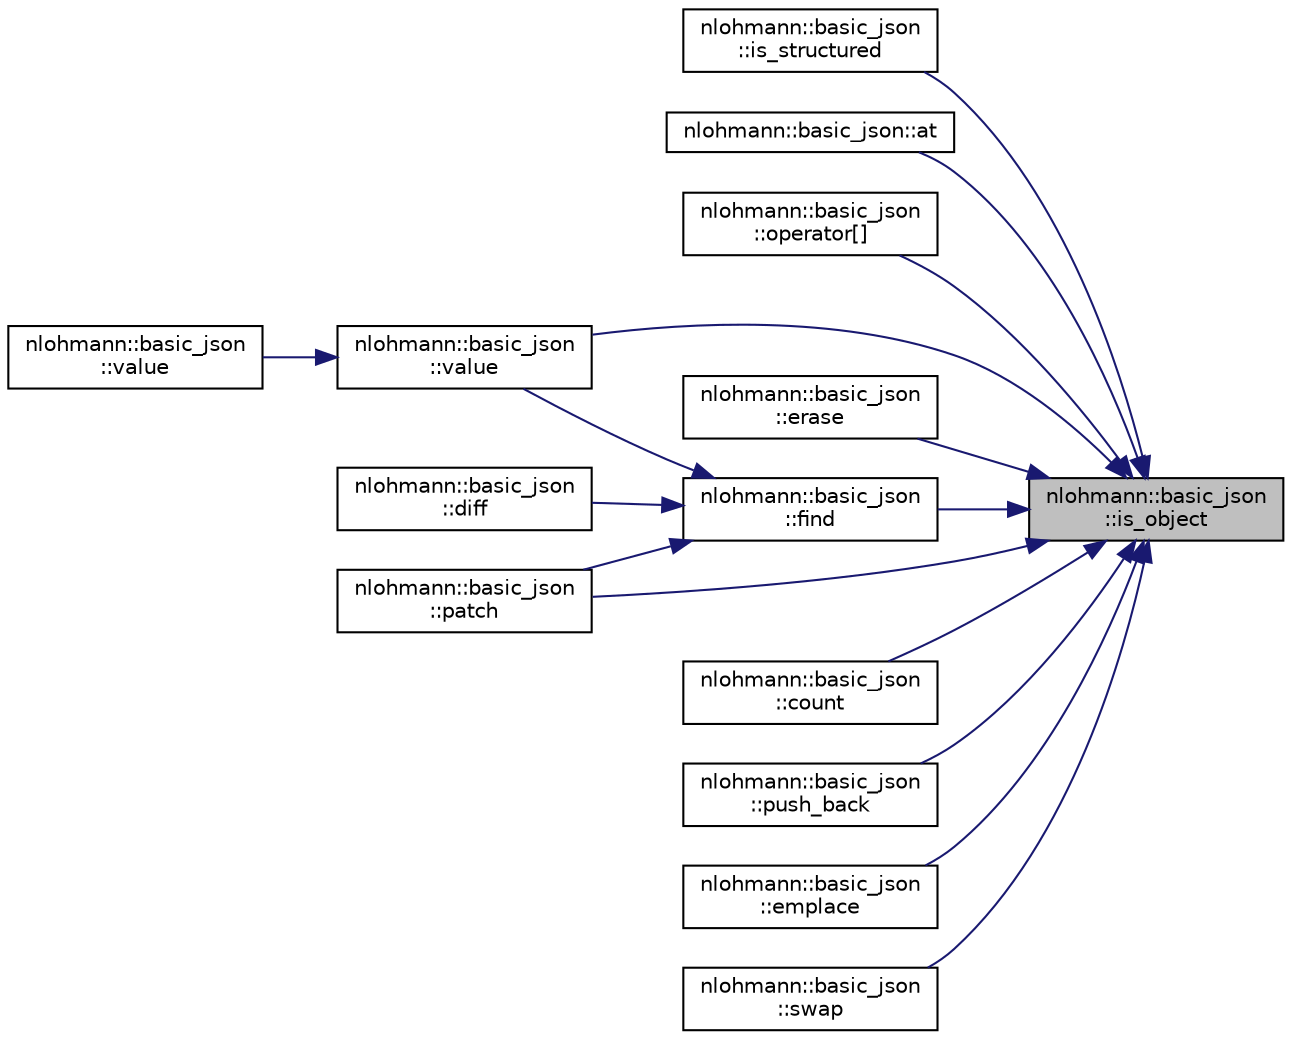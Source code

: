 digraph "nlohmann::basic_json::is_object"
{
 // LATEX_PDF_SIZE
  edge [fontname="Helvetica",fontsize="10",labelfontname="Helvetica",labelfontsize="10"];
  node [fontname="Helvetica",fontsize="10",shape=record];
  rankdir="RL";
  Node277 [label="nlohmann::basic_json\l::is_object",height=0.2,width=0.4,color="black", fillcolor="grey75", style="filled", fontcolor="black",tooltip="return whether value is an object"];
  Node277 -> Node278 [dir="back",color="midnightblue",fontsize="10",style="solid"];
  Node278 [label="nlohmann::basic_json\l::is_structured",height=0.2,width=0.4,color="black", fillcolor="white", style="filled",URL="$classnlohmann_1_1basic__json.html#a9f68a0af820c3ced7f9d17851ce4c22d",tooltip="return whether type is structured"];
  Node277 -> Node279 [dir="back",color="midnightblue",fontsize="10",style="solid"];
  Node279 [label="nlohmann::basic_json::at",height=0.2,width=0.4,color="black", fillcolor="white", style="filled",URL="$classnlohmann_1_1basic__json.html#a93403e803947b86f4da2d1fb3345cf2c",tooltip="access specified object element with bounds checking"];
  Node277 -> Node280 [dir="back",color="midnightblue",fontsize="10",style="solid"];
  Node280 [label="nlohmann::basic_json\l::operator[]",height=0.2,width=0.4,color="black", fillcolor="white", style="filled",URL="$classnlohmann_1_1basic__json.html#a233b02b0839ef798942dd46157cc0fe6",tooltip="access specified object element"];
  Node277 -> Node281 [dir="back",color="midnightblue",fontsize="10",style="solid"];
  Node281 [label="nlohmann::basic_json\l::value",height=0.2,width=0.4,color="black", fillcolor="white", style="filled",URL="$classnlohmann_1_1basic__json.html#af9c51328fbe1da75eca750be3009917a",tooltip="access specified object element with default value"];
  Node281 -> Node282 [dir="back",color="midnightblue",fontsize="10",style="solid"];
  Node282 [label="nlohmann::basic_json\l::value",height=0.2,width=0.4,color="black", fillcolor="white", style="filled",URL="$classnlohmann_1_1basic__json.html#ad6a18403e7fbac9c4efd06facc71fc88",tooltip="overload for a default value of type const char*"];
  Node277 -> Node283 [dir="back",color="midnightblue",fontsize="10",style="solid"];
  Node283 [label="nlohmann::basic_json\l::erase",height=0.2,width=0.4,color="black", fillcolor="white", style="filled",URL="$classnlohmann_1_1basic__json.html#a2f8484d69c55d8f2a9697a7bec29362a",tooltip="remove element from a JSON object given a key"];
  Node277 -> Node284 [dir="back",color="midnightblue",fontsize="10",style="solid"];
  Node284 [label="nlohmann::basic_json\l::find",height=0.2,width=0.4,color="black", fillcolor="white", style="filled",URL="$classnlohmann_1_1basic__json.html#aeed33787bd362c7ead59a4ba945392db",tooltip="find an element in a JSON object"];
  Node284 -> Node281 [dir="back",color="midnightblue",fontsize="10",style="solid"];
  Node284 -> Node285 [dir="back",color="midnightblue",fontsize="10",style="solid"];
  Node285 [label="nlohmann::basic_json\l::patch",height=0.2,width=0.4,color="black", fillcolor="white", style="filled",URL="$classnlohmann_1_1basic__json.html#a81e0c41a4a9dff4df2f6973f7f8b2a83",tooltip="applies a JSON patch"];
  Node284 -> Node286 [dir="back",color="midnightblue",fontsize="10",style="solid"];
  Node286 [label="nlohmann::basic_json\l::diff",height=0.2,width=0.4,color="black", fillcolor="white", style="filled",URL="$classnlohmann_1_1basic__json.html#a543bd5f7490de54c875b2c0912dc9a49",tooltip="creates a diff as a JSON patch"];
  Node277 -> Node287 [dir="back",color="midnightblue",fontsize="10",style="solid"];
  Node287 [label="nlohmann::basic_json\l::count",height=0.2,width=0.4,color="black", fillcolor="white", style="filled",URL="$classnlohmann_1_1basic__json.html#a5261eba9637f59d17d6cab5f14ce5747",tooltip="returns the number of occurrences of a key in a JSON object"];
  Node277 -> Node288 [dir="back",color="midnightblue",fontsize="10",style="solid"];
  Node288 [label="nlohmann::basic_json\l::push_back",height=0.2,width=0.4,color="black", fillcolor="white", style="filled",URL="$classnlohmann_1_1basic__json.html#ae11a3a51782c058fff2f6550cdfb9b3c",tooltip="add an object to an object"];
  Node277 -> Node289 [dir="back",color="midnightblue",fontsize="10",style="solid"];
  Node289 [label="nlohmann::basic_json\l::emplace",height=0.2,width=0.4,color="black", fillcolor="white", style="filled",URL="$classnlohmann_1_1basic__json.html#a5338e282d1d02bed389d852dd670d98d",tooltip="add an object to an object if key does not exist"];
  Node277 -> Node290 [dir="back",color="midnightblue",fontsize="10",style="solid"];
  Node290 [label="nlohmann::basic_json\l::swap",height=0.2,width=0.4,color="black", fillcolor="white", style="filled",URL="$classnlohmann_1_1basic__json.html#ac31f12587d2f1a3be5ffc394aa9d72a4",tooltip="exchanges the values"];
  Node277 -> Node285 [dir="back",color="midnightblue",fontsize="10",style="solid"];
}

